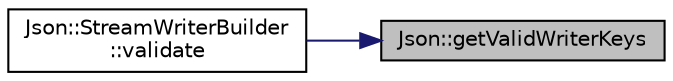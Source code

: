 digraph "Json::getValidWriterKeys"
{
 // LATEX_PDF_SIZE
  edge [fontname="Helvetica",fontsize="10",labelfontname="Helvetica",labelfontsize="10"];
  node [fontname="Helvetica",fontsize="10",shape=record];
  rankdir="RL";
  Node1 [label="Json::getValidWriterKeys",height=0.2,width=0.4,color="black", fillcolor="grey75", style="filled", fontcolor="black",tooltip=" "];
  Node1 -> Node2 [dir="back",color="midnightblue",fontsize="10",style="solid",fontname="Helvetica"];
  Node2 [label="Json::StreamWriterBuilder\l::validate",height=0.2,width=0.4,color="black", fillcolor="white", style="filled",URL="$class_json_1_1_stream_writer_builder.html#a12353b97766841db7d049da84658da09",tooltip=" "];
}
